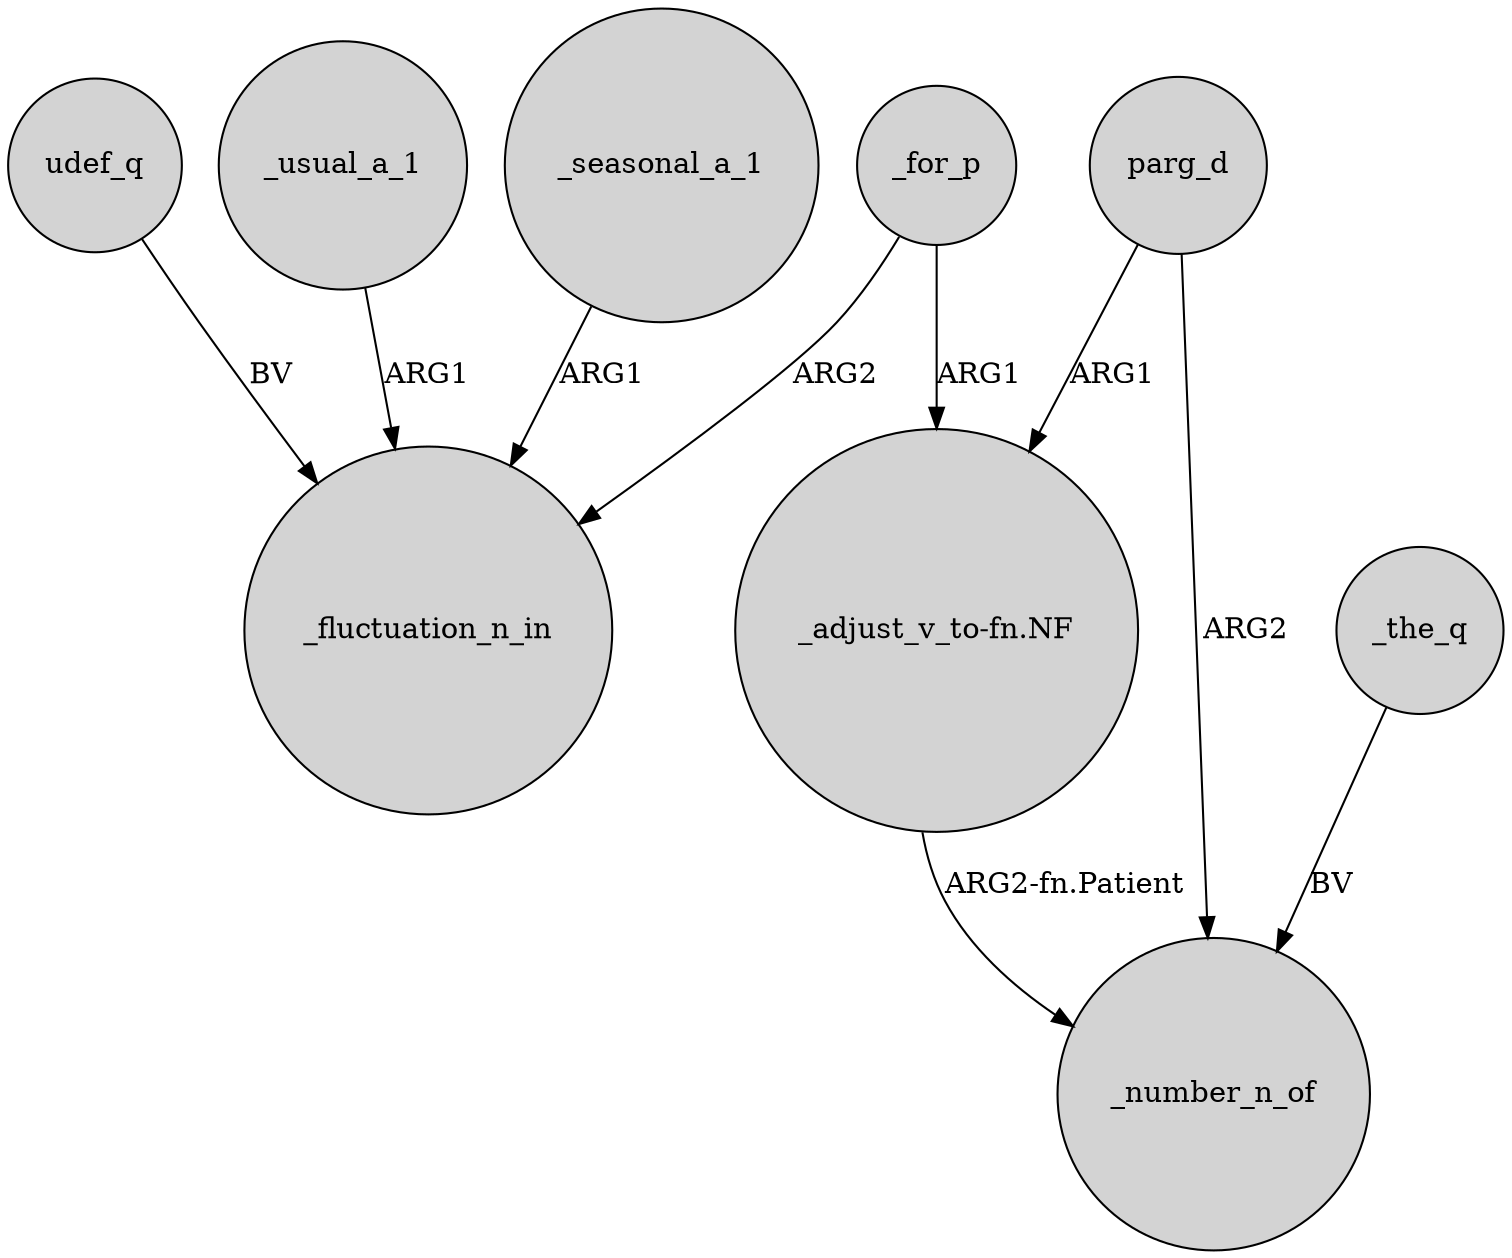 digraph {
	node [shape=circle style=filled]
	udef_q -> _fluctuation_n_in [label=BV]
	_usual_a_1 -> _fluctuation_n_in [label=ARG1]
	parg_d -> _number_n_of [label=ARG2]
	_the_q -> _number_n_of [label=BV]
	_for_p -> "_adjust_v_to-fn.NF" [label=ARG1]
	parg_d -> "_adjust_v_to-fn.NF" [label=ARG1]
	_seasonal_a_1 -> _fluctuation_n_in [label=ARG1]
	_for_p -> _fluctuation_n_in [label=ARG2]
	"_adjust_v_to-fn.NF" -> _number_n_of [label="ARG2-fn.Patient"]
}
